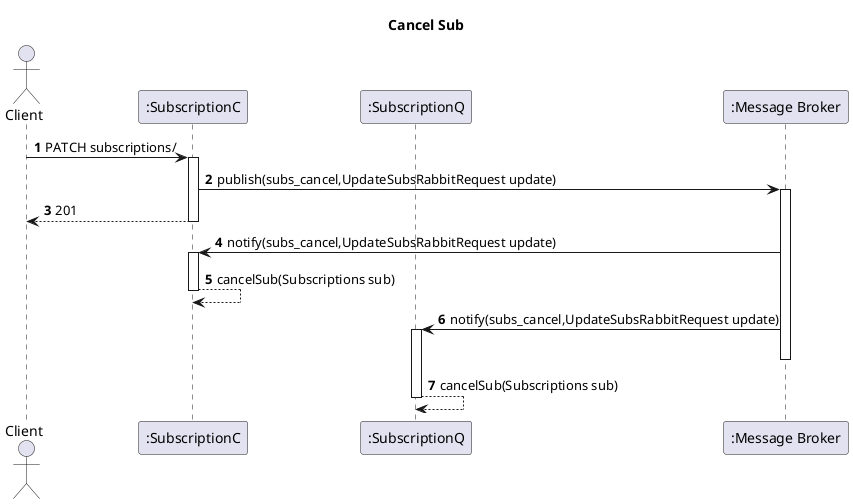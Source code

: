 @startuml
'https://plantuml.com/sequence-diagram
autoactivate on
autonumber
title  Cancel Sub

autonumber

actor "Client" as Ac

participant ":SubscriptionC" as SubC
participant ":SubscriptionQ" as SubQ
participant ":Message Broker" as Broker

Ac->SubC:PATCH subscriptions/

SubC->Broker: publish(subs_cancel,UpdateSubsRabbitRequest update)
SubC-->Ac:201

Broker->SubC:notify(subs_cancel,UpdateSubsRabbitRequest update)
SubC-->SubC:cancelSub(Subscriptions sub)
Broker->SubQ:notify(subs_cancel,UpdateSubsRabbitRequest update)
deactivate Broker

SubQ-->SubQ:cancelSub(Subscriptions sub)

@enduml
